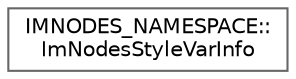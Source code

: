 digraph "Graphical Class Hierarchy"
{
 // LATEX_PDF_SIZE
  bgcolor="transparent";
  edge [fontname=Helvetica,fontsize=10,labelfontname=Helvetica,labelfontsize=10];
  node [fontname=Helvetica,fontsize=10,shape=box,height=0.2,width=0.4];
  rankdir="LR";
  Node0 [label="IMNODES_NAMESPACE::\lImNodesStyleVarInfo",height=0.2,width=0.4,color="grey40", fillcolor="white", style="filled",URL="$struct_i_m_n_o_d_e_s___n_a_m_e_s_p_a_c_e_1_1_im_nodes_style_var_info.html",tooltip=" "];
}
